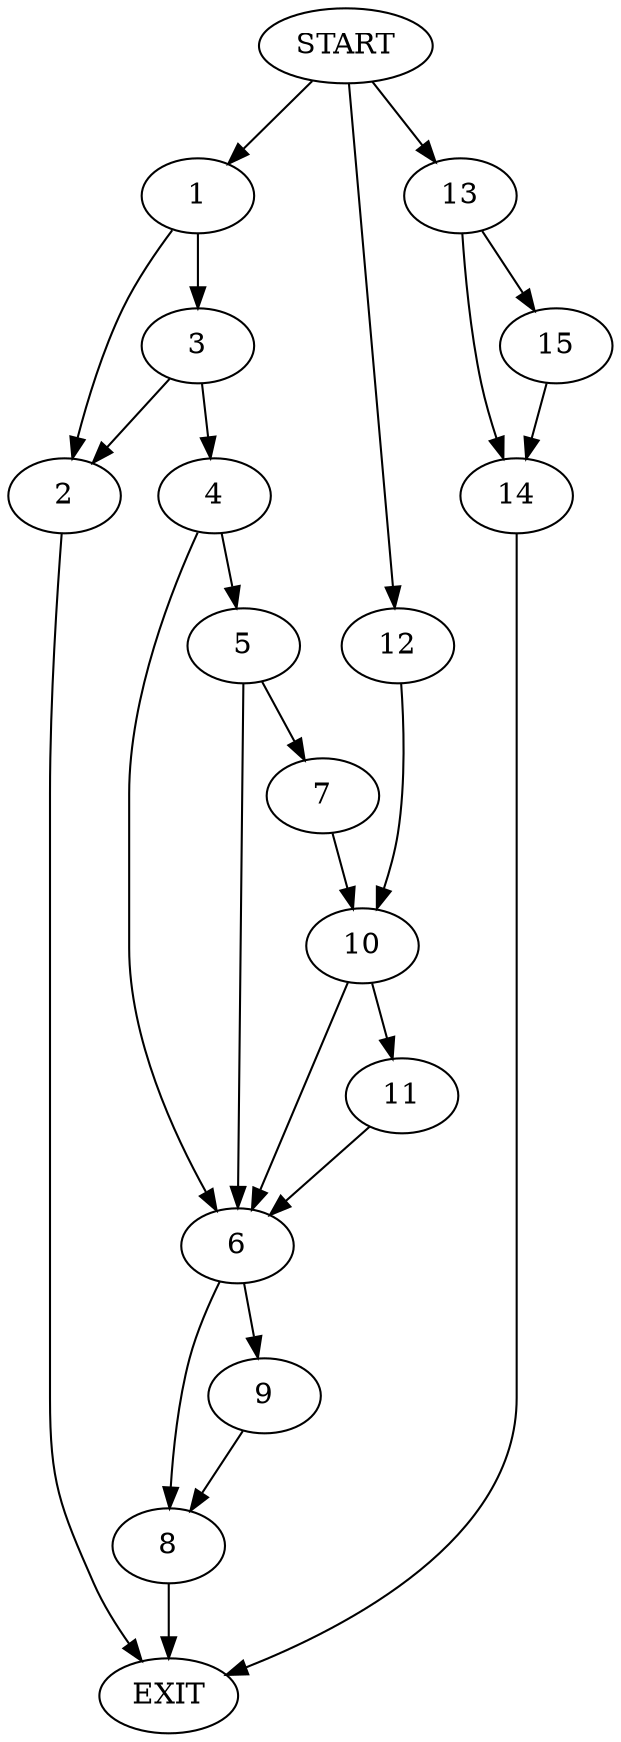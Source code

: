 digraph {
0 [label="START"]
16 [label="EXIT"]
0 -> 1
1 -> 2
1 -> 3
2 -> 16
3 -> 2
3 -> 4
4 -> 5
4 -> 6
5 -> 7
5 -> 6
6 -> 8
6 -> 9
7 -> 10
10 -> 6
10 -> 11
0 -> 12
12 -> 10
11 -> 6
9 -> 8
8 -> 16
0 -> 13
13 -> 14
13 -> 15
15 -> 14
14 -> 16
}
